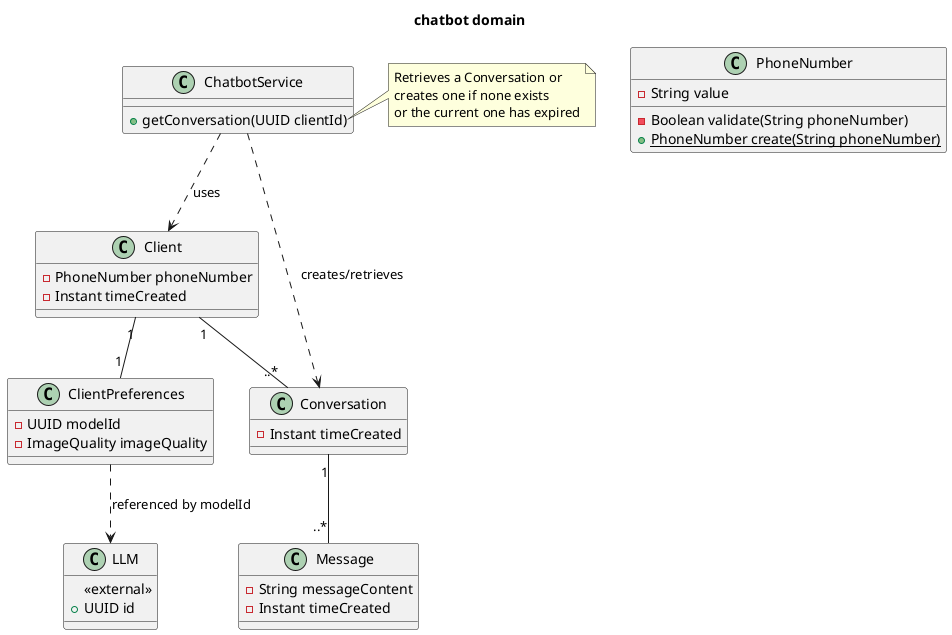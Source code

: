 @startuml
title chatbot domain

'=== Entities ===
class Client {
    -PhoneNumber phoneNumber
    -Instant timeCreated
}

class Conversation {
    -Instant timeCreated
}

class Message {
    -String messageContent
    -Instant timeCreated
}

'=== Entities ===
class ClientPreferences {
    -UUID modelId
    -ImageQuality imageQuality
}

'=== VALUE OBJECTS ===
class PhoneNumber {
    -String value
    -Boolean validate(String phoneNumber)
    {static}+PhoneNumber create(String phoneNumber)
}

'=== SERVICES ===
class ChatbotService {
    +getConversation(UUID clientId)
}

note right of ChatbotService::getConversation
Retrieves a Conversation or
creates one if none exists
or the current one has expired
end note

'=== ASSOCIATIONS ===
Client "1" -- "..*" Conversation
Client "1" -- "1" ClientPreferences
Conversation "1" -- "..*" Message

ChatbotService ..> Client : uses
ChatbotService ..> Conversation : creates/retrieves

'=== EXTERNAL REFERENCES ===

class LLM {
    <<external>>
    +UUID id
}

ClientPreferences ..> LLM : referenced by modelId

@enduml